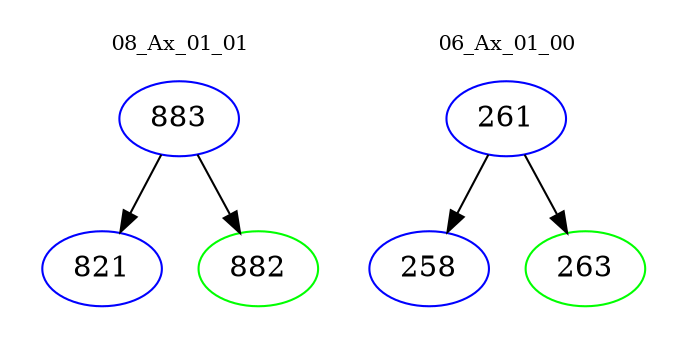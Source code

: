 digraph{
subgraph cluster_0 {
color = white
label = "08_Ax_01_01";
fontsize=10;
T0_883 [label="883", color="blue"]
T0_883 -> T0_821 [color="black"]
T0_821 [label="821", color="blue"]
T0_883 -> T0_882 [color="black"]
T0_882 [label="882", color="green"]
}
subgraph cluster_1 {
color = white
label = "06_Ax_01_00";
fontsize=10;
T1_261 [label="261", color="blue"]
T1_261 -> T1_258 [color="black"]
T1_258 [label="258", color="blue"]
T1_261 -> T1_263 [color="black"]
T1_263 [label="263", color="green"]
}
}
